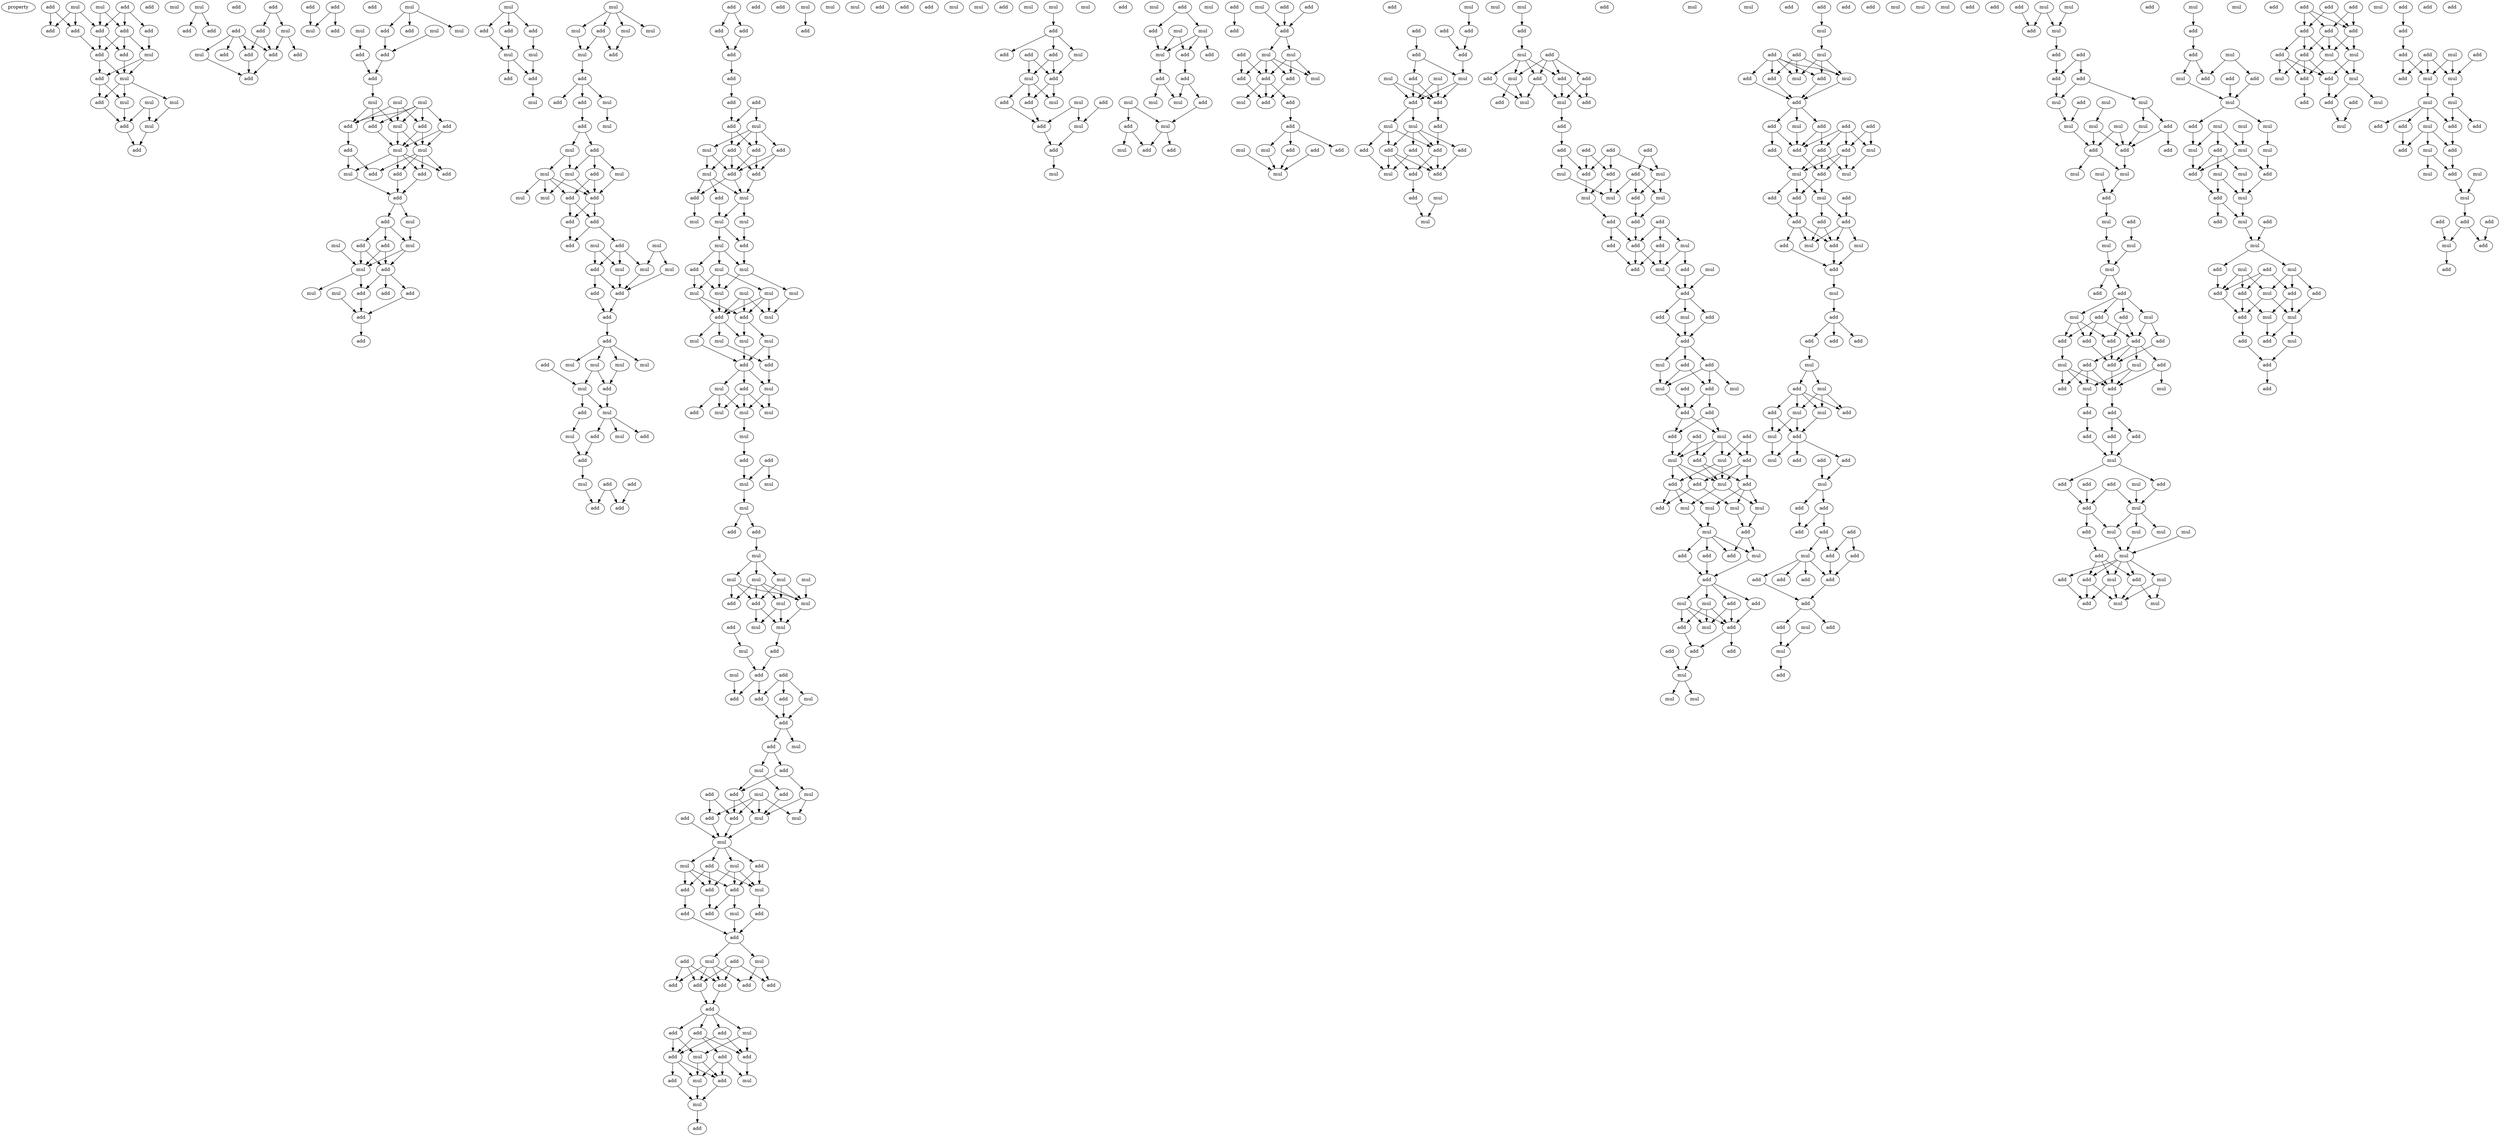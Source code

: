 digraph {
    node [fontcolor=black]
    property [mul=2,lf=1.5]
    0 [ label = add ];
    1 [ label = add ];
    2 [ label = mul ];
    3 [ label = add ];
    4 [ label = mul ];
    5 [ label = add ];
    6 [ label = add ];
    7 [ label = add ];
    8 [ label = add ];
    9 [ label = add ];
    10 [ label = add ];
    11 [ label = mul ];
    12 [ label = add ];
    13 [ label = mul ];
    14 [ label = add ];
    15 [ label = mul ];
    16 [ label = mul ];
    17 [ label = mul ];
    18 [ label = add ];
    19 [ label = mul ];
    20 [ label = add ];
    21 [ label = mul ];
    22 [ label = mul ];
    23 [ label = add ];
    24 [ label = add ];
    25 [ label = add ];
    26 [ label = add ];
    27 [ label = add ];
    28 [ label = add ];
    29 [ label = add ];
    30 [ label = mul ];
    31 [ label = add ];
    32 [ label = mul ];
    33 [ label = add ];
    34 [ label = add ];
    35 [ label = add ];
    36 [ label = add ];
    37 [ label = add ];
    38 [ label = add ];
    39 [ label = add ];
    40 [ label = add ];
    41 [ label = mul ];
    42 [ label = mul ];
    43 [ label = mul ];
    44 [ label = mul ];
    45 [ label = add ];
    46 [ label = add ];
    47 [ label = mul ];
    48 [ label = add ];
    49 [ label = add ];
    50 [ label = add ];
    51 [ label = mul ];
    52 [ label = mul ];
    53 [ label = mul ];
    54 [ label = add ];
    55 [ label = add ];
    56 [ label = mul ];
    57 [ label = add ];
    58 [ label = add ];
    59 [ label = mul ];
    60 [ label = mul ];
    61 [ label = add ];
    62 [ label = add ];
    63 [ label = add ];
    64 [ label = add ];
    65 [ label = add ];
    66 [ label = mul ];
    67 [ label = add ];
    68 [ label = add ];
    69 [ label = mul ];
    70 [ label = add ];
    71 [ label = mul ];
    72 [ label = mul ];
    73 [ label = add ];
    74 [ label = mul ];
    75 [ label = add ];
    76 [ label = add ];
    77 [ label = add ];
    78 [ label = mul ];
    79 [ label = mul ];
    80 [ label = add ];
    81 [ label = add ];
    82 [ label = mul ];
    83 [ label = add ];
    84 [ label = add ];
    85 [ label = add ];
    86 [ label = add ];
    87 [ label = mul ];
    88 [ label = mul ];
    89 [ label = mul ];
    90 [ label = add ];
    91 [ label = add ];
    92 [ label = add ];
    93 [ label = mul ];
    94 [ label = mul ];
    95 [ label = mul ];
    96 [ label = mul ];
    97 [ label = mul ];
    98 [ label = add ];
    99 [ label = add ];
    100 [ label = add ];
    101 [ label = add ];
    102 [ label = mul ];
    103 [ label = mul ];
    104 [ label = add ];
    105 [ label = add ];
    106 [ label = mul ];
    107 [ label = mul ];
    108 [ label = mul ];
    109 [ label = add ];
    110 [ label = mul ];
    111 [ label = mul ];
    112 [ label = mul ];
    113 [ label = add ];
    114 [ label = add ];
    115 [ label = add ];
    116 [ label = add ];
    117 [ label = add ];
    118 [ label = mul ];
    119 [ label = add ];
    120 [ label = mul ];
    121 [ label = add ];
    122 [ label = mul ];
    123 [ label = mul ];
    124 [ label = mul ];
    125 [ label = add ];
    126 [ label = add ];
    127 [ label = add ];
    128 [ label = add ];
    129 [ label = mul ];
    130 [ label = mul ];
    131 [ label = mul ];
    132 [ label = mul ];
    133 [ label = add ];
    134 [ label = mul ];
    135 [ label = add ];
    136 [ label = add ];
    137 [ label = mul ];
    138 [ label = mul ];
    139 [ label = mul ];
    140 [ label = add ];
    141 [ label = add ];
    142 [ label = add ];
    143 [ label = mul ];
    144 [ label = add ];
    145 [ label = add ];
    146 [ label = add ];
    147 [ label = add ];
    148 [ label = add ];
    149 [ label = add ];
    150 [ label = add ];
    151 [ label = add ];
    152 [ label = add ];
    153 [ label = add ];
    154 [ label = add ];
    155 [ label = mul ];
    156 [ label = add ];
    157 [ label = add ];
    158 [ label = add ];
    159 [ label = mul ];
    160 [ label = add ];
    161 [ label = mul ];
    162 [ label = add ];
    163 [ label = add ];
    164 [ label = mul ];
    165 [ label = add ];
    166 [ label = add ];
    167 [ label = add ];
    168 [ label = mul ];
    169 [ label = mul ];
    170 [ label = add ];
    171 [ label = add ];
    172 [ label = mul ];
    173 [ label = mul ];
    174 [ label = mul ];
    175 [ label = mul ];
    176 [ label = mul ];
    177 [ label = add ];
    178 [ label = add ];
    179 [ label = mul ];
    180 [ label = mul ];
    181 [ label = mul ];
    182 [ label = mul ];
    183 [ label = mul ];
    184 [ label = mul ];
    185 [ label = mul ];
    186 [ label = add ];
    187 [ label = add ];
    188 [ label = mul ];
    189 [ label = mul ];
    190 [ label = mul ];
    191 [ label = mul ];
    192 [ label = mul ];
    193 [ label = add ];
    194 [ label = add ];
    195 [ label = add ];
    196 [ label = mul ];
    197 [ label = mul ];
    198 [ label = mul ];
    199 [ label = add ];
    200 [ label = mul ];
    201 [ label = mul ];
    202 [ label = mul ];
    203 [ label = add ];
    204 [ label = add ];
    205 [ label = add ];
    206 [ label = add ];
    207 [ label = mul ];
    208 [ label = mul ];
    209 [ label = mul ];
    210 [ label = add ];
    211 [ label = add ];
    212 [ label = mul ];
    213 [ label = mul ];
    214 [ label = mul ];
    215 [ label = mul ];
    216 [ label = mul ];
    217 [ label = mul ];
    218 [ label = mul ];
    219 [ label = add ];
    220 [ label = add ];
    221 [ label = add ];
    222 [ label = mul ];
    223 [ label = mul ];
    224 [ label = mul ];
    225 [ label = add ];
    226 [ label = mul ];
    227 [ label = add ];
    228 [ label = add ];
    229 [ label = add ];
    230 [ label = add ];
    231 [ label = mul ];
    232 [ label = add ];
    233 [ label = add ];
    234 [ label = add ];
    235 [ label = add ];
    236 [ label = mul ];
    237 [ label = add ];
    238 [ label = mul ];
    239 [ label = add ];
    240 [ label = mul ];
    241 [ label = add ];
    242 [ label = mul ];
    243 [ label = add ];
    244 [ label = mul ];
    245 [ label = add ];
    246 [ label = add ];
    247 [ label = mul ];
    248 [ label = add ];
    249 [ label = mul ];
    250 [ label = add ];
    251 [ label = add ];
    252 [ label = mul ];
    253 [ label = mul ];
    254 [ label = add ];
    255 [ label = mul ];
    256 [ label = add ];
    257 [ label = add ];
    258 [ label = mul ];
    259 [ label = add ];
    260 [ label = add ];
    261 [ label = add ];
    262 [ label = add ];
    263 [ label = mul ];
    264 [ label = mul ];
    265 [ label = add ];
    266 [ label = add ];
    267 [ label = add ];
    268 [ label = add ];
    269 [ label = add ];
    270 [ label = add ];
    271 [ label = add ];
    272 [ label = add ];
    273 [ label = add ];
    274 [ label = add ];
    275 [ label = add ];
    276 [ label = mul ];
    277 [ label = mul ];
    278 [ label = add ];
    279 [ label = add ];
    280 [ label = add ];
    281 [ label = mul ];
    282 [ label = mul ];
    283 [ label = add ];
    284 [ label = mul ];
    285 [ label = mul ];
    286 [ label = add ];
    287 [ label = mul ];
    288 [ label = add ];
    289 [ label = add ];
    290 [ label = mul ];
    291 [ label = mul ];
    292 [ label = mul ];
    293 [ label = add ];
    294 [ label = add ];
    295 [ label = add ];
    296 [ label = add ];
    297 [ label = add ];
    298 [ label = mul ];
    299 [ label = mul ];
    300 [ label = add ];
    301 [ label = mul ];
    302 [ label = add ];
    303 [ label = mul ];
    304 [ label = mul ];
    305 [ label = add ];
    306 [ label = add ];
    307 [ label = add ];
    308 [ label = mul ];
    309 [ label = add ];
    310 [ label = add ];
    311 [ label = mul ];
    312 [ label = mul ];
    313 [ label = mul ];
    314 [ label = add ];
    315 [ label = add ];
    316 [ label = add ];
    317 [ label = mul ];
    318 [ label = add ];
    319 [ label = add ];
    320 [ label = mul ];
    321 [ label = add ];
    322 [ label = mul ];
    323 [ label = mul ];
    324 [ label = add ];
    325 [ label = mul ];
    326 [ label = add ];
    327 [ label = mul ];
    328 [ label = add ];
    329 [ label = mul ];
    330 [ label = add ];
    331 [ label = mul ];
    332 [ label = add ];
    333 [ label = add ];
    334 [ label = add ];
    335 [ label = add ];
    336 [ label = add ];
    337 [ label = mul ];
    338 [ label = add ];
    339 [ label = mul ];
    340 [ label = add ];
    341 [ label = add ];
    342 [ label = mul ];
    343 [ label = add ];
    344 [ label = add ];
    345 [ label = mul ];
    346 [ label = add ];
    347 [ label = add ];
    348 [ label = mul ];
    349 [ label = add ];
    350 [ label = add ];
    351 [ label = mul ];
    352 [ label = add ];
    353 [ label = mul ];
    354 [ label = mul ];
    355 [ label = add ];
    356 [ label = mul ];
    357 [ label = add ];
    358 [ label = add ];
    359 [ label = add ];
    360 [ label = add ];
    361 [ label = mul ];
    362 [ label = add ];
    363 [ label = mul ];
    364 [ label = mul ];
    365 [ label = add ];
    366 [ label = add ];
    367 [ label = mul ];
    368 [ label = add ];
    369 [ label = mul ];
    370 [ label = add ];
    371 [ label = add ];
    372 [ label = add ];
    373 [ label = add ];
    374 [ label = add ];
    375 [ label = mul ];
    376 [ label = add ];
    377 [ label = add ];
    378 [ label = add ];
    379 [ label = mul ];
    380 [ label = mul ];
    381 [ label = mul ];
    382 [ label = add ];
    383 [ label = add ];
    384 [ label = mul ];
    385 [ label = add ];
    386 [ label = add ];
    387 [ label = add ];
    388 [ label = add ];
    389 [ label = add ];
    390 [ label = mul ];
    391 [ label = add ];
    392 [ label = mul ];
    393 [ label = add ];
    394 [ label = mul ];
    395 [ label = mul ];
    396 [ label = add ];
    397 [ label = add ];
    398 [ label = add ];
    399 [ label = add ];
    400 [ label = add ];
    401 [ label = mul ];
    402 [ label = add ];
    403 [ label = add ];
    404 [ label = add ];
    405 [ label = mul ];
    406 [ label = mul ];
    407 [ label = mul ];
    408 [ label = add ];
    409 [ label = mul ];
    410 [ label = add ];
    411 [ label = add ];
    412 [ label = add ];
    413 [ label = mul ];
    414 [ label = add ];
    415 [ label = add ];
    416 [ label = add ];
    417 [ label = mul ];
    418 [ label = add ];
    419 [ label = add ];
    420 [ label = mul ];
    421 [ label = add ];
    422 [ label = add ];
    423 [ label = mul ];
    424 [ label = mul ];
    425 [ label = add ];
    426 [ label = add ];
    427 [ label = mul ];
    428 [ label = add ];
    429 [ label = add ];
    430 [ label = mul ];
    431 [ label = add ];
    432 [ label = add ];
    433 [ label = mul ];
    434 [ label = add ];
    435 [ label = add ];
    436 [ label = mul ];
    437 [ label = add ];
    438 [ label = add ];
    439 [ label = add ];
    440 [ label = add ];
    441 [ label = mul ];
    442 [ label = add ];
    443 [ label = mul ];
    444 [ label = add ];
    445 [ label = mul ];
    446 [ label = add ];
    447 [ label = add ];
    448 [ label = mul ];
    449 [ label = add ];
    450 [ label = mul ];
    451 [ label = mul ];
    452 [ label = mul ];
    453 [ label = add ];
    454 [ label = mul ];
    455 [ label = mul ];
    456 [ label = add ];
    457 [ label = add ];
    458 [ label = add ];
    459 [ label = add ];
    460 [ label = mul ];
    461 [ label = add ];
    462 [ label = add ];
    463 [ label = mul ];
    464 [ label = add ];
    465 [ label = add ];
    466 [ label = add ];
    467 [ label = mul ];
    468 [ label = add ];
    469 [ label = add ];
    470 [ label = add ];
    471 [ label = mul ];
    472 [ label = mul ];
    473 [ label = mul ];
    474 [ label = add ];
    475 [ label = mul ];
    476 [ label = mul ];
    477 [ label = add ];
    478 [ label = add ];
    479 [ label = add ];
    480 [ label = add ];
    481 [ label = add ];
    482 [ label = mul ];
    483 [ label = mul ];
    484 [ label = add ];
    485 [ label = add ];
    486 [ label = add ];
    487 [ label = add ];
    488 [ label = add ];
    489 [ label = mul ];
    490 [ label = mul ];
    491 [ label = add ];
    492 [ label = add ];
    493 [ label = add ];
    494 [ label = add ];
    495 [ label = add ];
    496 [ label = mul ];
    497 [ label = mul ];
    498 [ label = add ];
    499 [ label = mul ];
    500 [ label = add ];
    501 [ label = add ];
    502 [ label = add ];
    503 [ label = add ];
    504 [ label = add ];
    505 [ label = mul ];
    506 [ label = add ];
    507 [ label = add ];
    508 [ label = mul ];
    509 [ label = add ];
    510 [ label = add ];
    511 [ label = add ];
    512 [ label = mul ];
    513 [ label = mul ];
    514 [ label = mul ];
    515 [ label = add ];
    516 [ label = add ];
    517 [ label = add ];
    518 [ label = add ];
    519 [ label = mul ];
    520 [ label = mul ];
    521 [ label = add ];
    522 [ label = add ];
    523 [ label = add ];
    524 [ label = mul ];
    525 [ label = mul ];
    526 [ label = add ];
    527 [ label = mul ];
    528 [ label = add ];
    529 [ label = mul ];
    530 [ label = add ];
    531 [ label = add ];
    532 [ label = mul ];
    533 [ label = add ];
    534 [ label = add ];
    535 [ label = add ];
    536 [ label = add ];
    537 [ label = add ];
    538 [ label = mul ];
    539 [ label = add ];
    540 [ label = add ];
    541 [ label = add ];
    542 [ label = add ];
    543 [ label = add ];
    544 [ label = add ];
    545 [ label = add ];
    546 [ label = mul ];
    547 [ label = add ];
    548 [ label = mul ];
    549 [ label = add ];
    550 [ label = add ];
    551 [ label = mul ];
    552 [ label = add ];
    553 [ label = add ];
    554 [ label = mul ];
    555 [ label = mul ];
    556 [ label = add ];
    557 [ label = add ];
    558 [ label = mul ];
    559 [ label = add ];
    560 [ label = add ];
    561 [ label = add ];
    562 [ label = add ];
    563 [ label = mul ];
    564 [ label = add ];
    565 [ label = mul ];
    566 [ label = mul ];
    567 [ label = mul ];
    568 [ label = add ];
    569 [ label = mul ];
    570 [ label = mul ];
    571 [ label = mul ];
    572 [ label = add ];
    573 [ label = add ];
    574 [ label = add ];
    575 [ label = mul ];
    576 [ label = mul ];
    577 [ label = mul ];
    578 [ label = add ];
    579 [ label = mul ];
    580 [ label = add ];
    581 [ label = mul ];
    582 [ label = mul ];
    583 [ label = mul ];
    584 [ label = add ];
    585 [ label = add ];
    586 [ label = add ];
    587 [ label = add ];
    588 [ label = mul ];
    589 [ label = add ];
    590 [ label = mul ];
    591 [ label = add ];
    592 [ label = add ];
    593 [ label = add ];
    594 [ label = add ];
    595 [ label = add ];
    596 [ label = add ];
    597 [ label = mul ];
    598 [ label = add ];
    599 [ label = mul ];
    600 [ label = add ];
    601 [ label = mul ];
    602 [ label = add ];
    603 [ label = mul ];
    604 [ label = add ];
    605 [ label = add ];
    606 [ label = add ];
    607 [ label = add ];
    608 [ label = add ];
    609 [ label = add ];
    610 [ label = mul ];
    611 [ label = add ];
    612 [ label = add ];
    613 [ label = add ];
    614 [ label = mul ];
    615 [ label = add ];
    616 [ label = mul ];
    617 [ label = add ];
    618 [ label = mul ];
    619 [ label = mul ];
    620 [ label = add ];
    621 [ label = mul ];
    622 [ label = mul ];
    623 [ label = mul ];
    624 [ label = add ];
    625 [ label = add ];
    626 [ label = mul ];
    627 [ label = add ];
    628 [ label = mul ];
    629 [ label = add ];
    630 [ label = add ];
    631 [ label = mul ];
    632 [ label = mul ];
    633 [ label = mul ];
    634 [ label = mul ];
    635 [ label = add ];
    636 [ label = add ];
    637 [ label = mul ];
    638 [ label = add ];
    639 [ label = mul ];
    640 [ label = add ];
    641 [ label = add ];
    642 [ label = mul ];
    643 [ label = mul ];
    644 [ label = mul ];
    645 [ label = add ];
    646 [ label = mul ];
    647 [ label = mul ];
    648 [ label = add ];
    649 [ label = mul ];
    650 [ label = mul ];
    651 [ label = add ];
    652 [ label = mul ];
    653 [ label = add ];
    654 [ label = mul ];
    655 [ label = mul ];
    656 [ label = add ];
    657 [ label = add ];
    658 [ label = add ];
    659 [ label = mul ];
    660 [ label = mul ];
    661 [ label = mul ];
    662 [ label = add ];
    663 [ label = mul ];
    664 [ label = add ];
    665 [ label = mul ];
    666 [ label = add ];
    667 [ label = add ];
    668 [ label = add ];
    669 [ label = add ];
    670 [ label = mul ];
    671 [ label = add ];
    672 [ label = mul ];
    673 [ label = add ];
    674 [ label = add ];
    675 [ label = mul ];
    676 [ label = add ];
    677 [ label = add ];
    678 [ label = add ];
    679 [ label = add ];
    680 [ label = add ];
    681 [ label = add ];
    682 [ label = add ];
    683 [ label = add ];
    684 [ label = add ];
    685 [ label = mul ];
    686 [ label = mul ];
    687 [ label = add ];
    688 [ label = add ];
    689 [ label = mul ];
    690 [ label = add ];
    691 [ label = mul ];
    692 [ label = add ];
    693 [ label = mul ];
    694 [ label = add ];
    695 [ label = add ];
    696 [ label = add ];
    697 [ label = mul ];
    698 [ label = mul ];
    699 [ label = add ];
    700 [ label = add ];
    701 [ label = add ];
    702 [ label = add ];
    703 [ label = add ];
    704 [ label = mul ];
    705 [ label = add ];
    706 [ label = mul ];
    707 [ label = add ];
    708 [ label = mul ];
    709 [ label = mul ];
    710 [ label = mul ];
    711 [ label = mul ];
    712 [ label = add ];
    713 [ label = add ];
    714 [ label = add ];
    715 [ label = add ];
    716 [ label = add ];
    717 [ label = add ];
    718 [ label = mul ];
    719 [ label = mul ];
    720 [ label = mul ];
    721 [ label = add ];
    722 [ label = mul ];
    723 [ label = add ];
    724 [ label = add ];
    725 [ label = add ];
    726 [ label = add ];
    727 [ label = mul ];
    728 [ label = add ];
    729 [ label = add ];
    0 -> 5 [ name = 0 ];
    0 -> 9 [ name = 1 ];
    2 -> 5 [ name = 2 ];
    2 -> 6 [ name = 3 ];
    2 -> 9 [ name = 4 ];
    3 -> 6 [ name = 5 ];
    3 -> 7 [ name = 6 ];
    3 -> 8 [ name = 7 ];
    4 -> 6 [ name = 8 ];
    4 -> 7 [ name = 9 ];
    6 -> 10 [ name = 10 ];
    6 -> 12 [ name = 11 ];
    7 -> 10 [ name = 12 ];
    7 -> 11 [ name = 13 ];
    7 -> 12 [ name = 14 ];
    8 -> 11 [ name = 15 ];
    9 -> 12 [ name = 16 ];
    10 -> 13 [ name = 17 ];
    11 -> 13 [ name = 18 ];
    11 -> 14 [ name = 19 ];
    12 -> 13 [ name = 20 ];
    12 -> 14 [ name = 21 ];
    13 -> 15 [ name = 22 ];
    13 -> 18 [ name = 23 ];
    13 -> 19 [ name = 24 ];
    14 -> 15 [ name = 25 ];
    14 -> 18 [ name = 26 ];
    15 -> 20 [ name = 27 ];
    16 -> 20 [ name = 28 ];
    16 -> 21 [ name = 29 ];
    18 -> 20 [ name = 30 ];
    19 -> 21 [ name = 31 ];
    20 -> 23 [ name = 32 ];
    21 -> 23 [ name = 33 ];
    22 -> 25 [ name = 34 ];
    22 -> 26 [ name = 35 ];
    27 -> 28 [ name = 36 ];
    27 -> 30 [ name = 37 ];
    28 -> 31 [ name = 38 ];
    28 -> 33 [ name = 39 ];
    29 -> 31 [ name = 40 ];
    29 -> 32 [ name = 41 ];
    29 -> 33 [ name = 42 ];
    29 -> 35 [ name = 43 ];
    30 -> 31 [ name = 44 ];
    30 -> 34 [ name = 45 ];
    31 -> 36 [ name = 46 ];
    32 -> 36 [ name = 47 ];
    33 -> 36 [ name = 48 ];
    37 -> 41 [ name = 49 ];
    38 -> 40 [ name = 50 ];
    38 -> 41 [ name = 51 ];
    42 -> 43 [ name = 52 ];
    42 -> 45 [ name = 53 ];
    42 -> 46 [ name = 54 ];
    44 -> 48 [ name = 55 ];
    46 -> 49 [ name = 56 ];
    47 -> 49 [ name = 57 ];
    48 -> 50 [ name = 58 ];
    49 -> 50 [ name = 59 ];
    50 -> 52 [ name = 60 ];
    51 -> 54 [ name = 61 ];
    51 -> 55 [ name = 62 ];
    51 -> 56 [ name = 63 ];
    51 -> 57 [ name = 64 ];
    51 -> 58 [ name = 65 ];
    52 -> 56 [ name = 66 ];
    52 -> 57 [ name = 67 ];
    52 -> 58 [ name = 68 ];
    53 -> 54 [ name = 69 ];
    53 -> 56 [ name = 70 ];
    53 -> 57 [ name = 71 ];
    54 -> 59 [ name = 72 ];
    54 -> 60 [ name = 73 ];
    55 -> 59 [ name = 74 ];
    55 -> 60 [ name = 75 ];
    56 -> 59 [ name = 76 ];
    56 -> 60 [ name = 77 ];
    57 -> 61 [ name = 78 ];
    58 -> 59 [ name = 79 ];
    59 -> 62 [ name = 80 ];
    59 -> 64 [ name = 81 ];
    59 -> 65 [ name = 82 ];
    59 -> 66 [ name = 83 ];
    60 -> 62 [ name = 84 ];
    60 -> 63 [ name = 85 ];
    60 -> 64 [ name = 86 ];
    60 -> 65 [ name = 87 ];
    61 -> 63 [ name = 88 ];
    61 -> 66 [ name = 89 ];
    62 -> 67 [ name = 90 ];
    64 -> 67 [ name = 91 ];
    66 -> 67 [ name = 92 ];
    67 -> 68 [ name = 93 ];
    67 -> 69 [ name = 94 ];
    68 -> 70 [ name = 95 ];
    68 -> 72 [ name = 96 ];
    68 -> 73 [ name = 97 ];
    69 -> 72 [ name = 98 ];
    70 -> 74 [ name = 99 ];
    70 -> 75 [ name = 100 ];
    71 -> 74 [ name = 101 ];
    72 -> 74 [ name = 102 ];
    72 -> 75 [ name = 103 ];
    73 -> 74 [ name = 104 ];
    73 -> 75 [ name = 105 ];
    74 -> 76 [ name = 106 ];
    74 -> 78 [ name = 107 ];
    75 -> 76 [ name = 108 ];
    75 -> 77 [ name = 109 ];
    75 -> 80 [ name = 110 ];
    76 -> 81 [ name = 111 ];
    79 -> 81 [ name = 112 ];
    80 -> 81 [ name = 113 ];
    81 -> 83 [ name = 114 ];
    82 -> 84 [ name = 115 ];
    82 -> 85 [ name = 116 ];
    82 -> 86 [ name = 117 ];
    84 -> 87 [ name = 118 ];
    85 -> 87 [ name = 119 ];
    86 -> 88 [ name = 120 ];
    87 -> 90 [ name = 121 ];
    87 -> 91 [ name = 122 ];
    88 -> 90 [ name = 123 ];
    89 -> 92 [ name = 124 ];
    89 -> 93 [ name = 125 ];
    89 -> 95 [ name = 126 ];
    89 -> 96 [ name = 127 ];
    90 -> 94 [ name = 128 ];
    92 -> 97 [ name = 129 ];
    92 -> 98 [ name = 130 ];
    95 -> 97 [ name = 131 ];
    96 -> 98 [ name = 132 ];
    97 -> 99 [ name = 133 ];
    99 -> 100 [ name = 134 ];
    99 -> 101 [ name = 135 ];
    99 -> 102 [ name = 136 ];
    101 -> 104 [ name = 137 ];
    102 -> 103 [ name = 138 ];
    104 -> 105 [ name = 139 ];
    104 -> 106 [ name = 140 ];
    105 -> 108 [ name = 141 ];
    105 -> 109 [ name = 142 ];
    105 -> 110 [ name = 143 ];
    106 -> 107 [ name = 144 ];
    106 -> 108 [ name = 145 ];
    107 -> 111 [ name = 146 ];
    107 -> 112 [ name = 147 ];
    107 -> 113 [ name = 148 ];
    107 -> 114 [ name = 149 ];
    108 -> 111 [ name = 150 ];
    108 -> 113 [ name = 151 ];
    109 -> 113 [ name = 152 ];
    109 -> 114 [ name = 153 ];
    110 -> 113 [ name = 154 ];
    113 -> 115 [ name = 155 ];
    113 -> 116 [ name = 156 ];
    114 -> 115 [ name = 157 ];
    114 -> 116 [ name = 158 ];
    115 -> 117 [ name = 159 ];
    116 -> 117 [ name = 160 ];
    116 -> 119 [ name = 161 ];
    118 -> 123 [ name = 162 ];
    118 -> 124 [ name = 163 ];
    119 -> 121 [ name = 164 ];
    119 -> 122 [ name = 165 ];
    119 -> 124 [ name = 166 ];
    120 -> 121 [ name = 167 ];
    120 -> 122 [ name = 168 ];
    121 -> 125 [ name = 169 ];
    121 -> 126 [ name = 170 ];
    122 -> 125 [ name = 171 ];
    123 -> 125 [ name = 172 ];
    124 -> 125 [ name = 173 ];
    125 -> 127 [ name = 174 ];
    126 -> 127 [ name = 175 ];
    127 -> 128 [ name = 176 ];
    128 -> 129 [ name = 177 ];
    128 -> 130 [ name = 178 ];
    128 -> 131 [ name = 179 ];
    128 -> 132 [ name = 180 ];
    129 -> 134 [ name = 181 ];
    129 -> 135 [ name = 182 ];
    131 -> 135 [ name = 183 ];
    133 -> 134 [ name = 184 ];
    134 -> 136 [ name = 185 ];
    134 -> 137 [ name = 186 ];
    135 -> 137 [ name = 187 ];
    136 -> 138 [ name = 188 ];
    137 -> 139 [ name = 189 ];
    137 -> 140 [ name = 190 ];
    137 -> 141 [ name = 191 ];
    138 -> 142 [ name = 192 ];
    141 -> 142 [ name = 193 ];
    142 -> 143 [ name = 194 ];
    143 -> 146 [ name = 195 ];
    144 -> 147 [ name = 196 ];
    145 -> 146 [ name = 197 ];
    145 -> 147 [ name = 198 ];
    148 -> 149 [ name = 199 ];
    148 -> 150 [ name = 200 ];
    149 -> 152 [ name = 201 ];
    150 -> 152 [ name = 202 ];
    152 -> 154 [ name = 203 ];
    154 -> 156 [ name = 204 ];
    155 -> 158 [ name = 205 ];
    156 -> 160 [ name = 206 ];
    157 -> 159 [ name = 207 ];
    157 -> 160 [ name = 208 ];
    159 -> 162 [ name = 209 ];
    159 -> 163 [ name = 210 ];
    159 -> 164 [ name = 211 ];
    159 -> 165 [ name = 212 ];
    160 -> 162 [ name = 213 ];
    160 -> 165 [ name = 214 ];
    162 -> 166 [ name = 215 ];
    162 -> 167 [ name = 216 ];
    162 -> 168 [ name = 217 ];
    163 -> 166 [ name = 218 ];
    163 -> 167 [ name = 219 ];
    164 -> 167 [ name = 220 ];
    164 -> 168 [ name = 221 ];
    165 -> 166 [ name = 222 ];
    165 -> 167 [ name = 223 ];
    166 -> 169 [ name = 224 ];
    167 -> 169 [ name = 225 ];
    167 -> 171 [ name = 226 ];
    168 -> 169 [ name = 227 ];
    168 -> 170 [ name = 228 ];
    168 -> 171 [ name = 229 ];
    169 -> 174 [ name = 230 ];
    169 -> 175 [ name = 231 ];
    170 -> 175 [ name = 232 ];
    171 -> 172 [ name = 233 ];
    174 -> 177 [ name = 234 ];
    175 -> 176 [ name = 235 ];
    175 -> 177 [ name = 236 ];
    176 -> 178 [ name = 237 ];
    176 -> 179 [ name = 238 ];
    176 -> 180 [ name = 239 ];
    177 -> 180 [ name = 240 ];
    178 -> 183 [ name = 241 ];
    178 -> 185 [ name = 242 ];
    179 -> 181 [ name = 243 ];
    179 -> 183 [ name = 244 ];
    179 -> 185 [ name = 245 ];
    180 -> 182 [ name = 246 ];
    180 -> 183 [ name = 247 ];
    181 -> 186 [ name = 248 ];
    181 -> 187 [ name = 249 ];
    181 -> 188 [ name = 250 ];
    182 -> 188 [ name = 251 ];
    183 -> 186 [ name = 252 ];
    184 -> 186 [ name = 253 ];
    184 -> 187 [ name = 254 ];
    184 -> 188 [ name = 255 ];
    185 -> 186 [ name = 256 ];
    185 -> 187 [ name = 257 ];
    186 -> 189 [ name = 258 ];
    186 -> 190 [ name = 259 ];
    186 -> 192 [ name = 260 ];
    187 -> 189 [ name = 261 ];
    187 -> 191 [ name = 262 ];
    189 -> 194 [ name = 263 ];
    190 -> 194 [ name = 264 ];
    191 -> 193 [ name = 265 ];
    191 -> 194 [ name = 266 ];
    192 -> 193 [ name = 267 ];
    193 -> 196 [ name = 268 ];
    194 -> 195 [ name = 269 ];
    194 -> 196 [ name = 270 ];
    194 -> 197 [ name = 271 ];
    195 -> 198 [ name = 272 ];
    195 -> 200 [ name = 273 ];
    195 -> 201 [ name = 274 ];
    196 -> 198 [ name = 275 ];
    196 -> 201 [ name = 276 ];
    197 -> 198 [ name = 277 ];
    197 -> 199 [ name = 278 ];
    197 -> 200 [ name = 279 ];
    198 -> 202 [ name = 280 ];
    202 -> 205 [ name = 281 ];
    204 -> 207 [ name = 282 ];
    204 -> 208 [ name = 283 ];
    205 -> 208 [ name = 284 ];
    208 -> 209 [ name = 285 ];
    209 -> 210 [ name = 286 ];
    209 -> 211 [ name = 287 ];
    211 -> 212 [ name = 288 ];
    212 -> 213 [ name = 289 ];
    212 -> 214 [ name = 290 ];
    212 -> 215 [ name = 291 ];
    213 -> 218 [ name = 292 ];
    213 -> 219 [ name = 293 ];
    213 -> 220 [ name = 294 ];
    214 -> 217 [ name = 295 ];
    214 -> 218 [ name = 296 ];
    214 -> 220 [ name = 297 ];
    215 -> 217 [ name = 298 ];
    215 -> 218 [ name = 299 ];
    215 -> 219 [ name = 300 ];
    215 -> 220 [ name = 301 ];
    216 -> 218 [ name = 302 ];
    217 -> 222 [ name = 303 ];
    217 -> 223 [ name = 304 ];
    218 -> 223 [ name = 305 ];
    220 -> 222 [ name = 306 ];
    220 -> 223 [ name = 307 ];
    221 -> 224 [ name = 308 ];
    223 -> 225 [ name = 309 ];
    224 -> 228 [ name = 310 ];
    225 -> 228 [ name = 311 ];
    226 -> 229 [ name = 312 ];
    227 -> 230 [ name = 313 ];
    227 -> 231 [ name = 314 ];
    227 -> 232 [ name = 315 ];
    228 -> 229 [ name = 316 ];
    228 -> 232 [ name = 317 ];
    230 -> 233 [ name = 318 ];
    231 -> 233 [ name = 319 ];
    232 -> 233 [ name = 320 ];
    233 -> 235 [ name = 321 ];
    233 -> 236 [ name = 322 ];
    235 -> 237 [ name = 323 ];
    235 -> 238 [ name = 324 ];
    237 -> 240 [ name = 325 ];
    237 -> 243 [ name = 326 ];
    238 -> 239 [ name = 327 ];
    238 -> 243 [ name = 328 ];
    239 -> 244 [ name = 329 ];
    240 -> 244 [ name = 330 ];
    240 -> 247 [ name = 331 ];
    241 -> 245 [ name = 332 ];
    241 -> 246 [ name = 333 ];
    242 -> 244 [ name = 334 ];
    242 -> 245 [ name = 335 ];
    242 -> 246 [ name = 336 ];
    242 -> 247 [ name = 337 ];
    243 -> 244 [ name = 338 ];
    243 -> 246 [ name = 339 ];
    244 -> 249 [ name = 340 ];
    245 -> 249 [ name = 341 ];
    246 -> 249 [ name = 342 ];
    248 -> 249 [ name = 343 ];
    249 -> 250 [ name = 344 ];
    249 -> 251 [ name = 345 ];
    249 -> 252 [ name = 346 ];
    249 -> 253 [ name = 347 ];
    250 -> 255 [ name = 348 ];
    250 -> 256 [ name = 349 ];
    251 -> 254 [ name = 350 ];
    251 -> 255 [ name = 351 ];
    251 -> 257 [ name = 352 ];
    252 -> 255 [ name = 353 ];
    252 -> 256 [ name = 354 ];
    252 -> 257 [ name = 355 ];
    253 -> 254 [ name = 356 ];
    253 -> 256 [ name = 357 ];
    253 -> 257 [ name = 358 ];
    254 -> 259 [ name = 359 ];
    255 -> 260 [ name = 360 ];
    256 -> 258 [ name = 361 ];
    256 -> 261 [ name = 362 ];
    257 -> 261 [ name = 363 ];
    258 -> 262 [ name = 364 ];
    259 -> 262 [ name = 365 ];
    260 -> 262 [ name = 366 ];
    262 -> 263 [ name = 367 ];
    262 -> 264 [ name = 368 ];
    263 -> 267 [ name = 369 ];
    263 -> 268 [ name = 370 ];
    263 -> 269 [ name = 371 ];
    263 -> 271 [ name = 372 ];
    264 -> 268 [ name = 373 ];
    264 -> 270 [ name = 374 ];
    265 -> 267 [ name = 375 ];
    265 -> 269 [ name = 376 ];
    265 -> 271 [ name = 377 ];
    266 -> 269 [ name = 378 ];
    266 -> 270 [ name = 379 ];
    266 -> 271 [ name = 380 ];
    269 -> 272 [ name = 381 ];
    271 -> 272 [ name = 382 ];
    272 -> 273 [ name = 383 ];
    272 -> 274 [ name = 384 ];
    272 -> 275 [ name = 385 ];
    272 -> 276 [ name = 386 ];
    273 -> 280 [ name = 387 ];
    273 -> 281 [ name = 388 ];
    274 -> 278 [ name = 389 ];
    274 -> 279 [ name = 390 ];
    274 -> 280 [ name = 391 ];
    275 -> 278 [ name = 392 ];
    275 -> 280 [ name = 393 ];
    276 -> 278 [ name = 394 ];
    276 -> 281 [ name = 395 ];
    278 -> 285 [ name = 396 ];
    279 -> 284 [ name = 397 ];
    279 -> 285 [ name = 398 ];
    279 -> 286 [ name = 399 ];
    280 -> 283 [ name = 400 ];
    280 -> 284 [ name = 401 ];
    280 -> 286 [ name = 402 ];
    281 -> 284 [ name = 403 ];
    281 -> 286 [ name = 404 ];
    283 -> 287 [ name = 405 ];
    284 -> 287 [ name = 406 ];
    286 -> 287 [ name = 407 ];
    287 -> 288 [ name = 408 ];
    291 -> 294 [ name = 409 ];
    294 -> 295 [ name = 410 ];
    294 -> 297 [ name = 411 ];
    294 -> 298 [ name = 412 ];
    296 -> 300 [ name = 413 ];
    296 -> 301 [ name = 414 ];
    297 -> 300 [ name = 415 ];
    297 -> 301 [ name = 416 ];
    298 -> 300 [ name = 417 ];
    300 -> 302 [ name = 418 ];
    300 -> 304 [ name = 419 ];
    301 -> 302 [ name = 420 ];
    301 -> 304 [ name = 421 ];
    301 -> 305 [ name = 422 ];
    302 -> 307 [ name = 423 ];
    303 -> 307 [ name = 424 ];
    303 -> 308 [ name = 425 ];
    305 -> 307 [ name = 426 ];
    306 -> 308 [ name = 427 ];
    307 -> 309 [ name = 428 ];
    308 -> 309 [ name = 429 ];
    309 -> 311 [ name = 430 ];
    310 -> 312 [ name = 431 ];
    310 -> 314 [ name = 432 ];
    312 -> 315 [ name = 433 ];
    312 -> 316 [ name = 434 ];
    312 -> 317 [ name = 435 ];
    313 -> 315 [ name = 436 ];
    313 -> 317 [ name = 437 ];
    314 -> 317 [ name = 438 ];
    315 -> 318 [ name = 439 ];
    317 -> 319 [ name = 440 ];
    318 -> 321 [ name = 441 ];
    318 -> 322 [ name = 442 ];
    319 -> 322 [ name = 443 ];
    319 -> 323 [ name = 444 ];
    320 -> 324 [ name = 445 ];
    320 -> 325 [ name = 446 ];
    321 -> 325 [ name = 447 ];
    324 -> 326 [ name = 448 ];
    324 -> 327 [ name = 449 ];
    325 -> 326 [ name = 450 ];
    325 -> 328 [ name = 451 ];
    330 -> 332 [ name = 452 ];
    331 -> 336 [ name = 453 ];
    333 -> 336 [ name = 454 ];
    335 -> 336 [ name = 455 ];
    336 -> 337 [ name = 456 ];
    336 -> 339 [ name = 457 ];
    337 -> 340 [ name = 458 ];
    337 -> 341 [ name = 459 ];
    337 -> 342 [ name = 460 ];
    337 -> 343 [ name = 461 ];
    338 -> 340 [ name = 462 ];
    338 -> 343 [ name = 463 ];
    339 -> 340 [ name = 464 ];
    339 -> 341 [ name = 465 ];
    339 -> 342 [ name = 466 ];
    340 -> 344 [ name = 467 ];
    340 -> 345 [ name = 468 ];
    340 -> 346 [ name = 469 ];
    341 -> 346 [ name = 470 ];
    343 -> 346 [ name = 471 ];
    344 -> 347 [ name = 472 ];
    347 -> 348 [ name = 473 ];
    347 -> 349 [ name = 474 ];
    347 -> 352 [ name = 475 ];
    348 -> 353 [ name = 476 ];
    349 -> 353 [ name = 477 ];
    350 -> 353 [ name = 478 ];
    351 -> 353 [ name = 479 ];
    354 -> 357 [ name = 480 ];
    355 -> 359 [ name = 481 ];
    357 -> 360 [ name = 482 ];
    358 -> 360 [ name = 483 ];
    359 -> 362 [ name = 484 ];
    359 -> 364 [ name = 485 ];
    360 -> 364 [ name = 486 ];
    361 -> 365 [ name = 487 ];
    361 -> 366 [ name = 488 ];
    362 -> 365 [ name = 489 ];
    362 -> 366 [ name = 490 ];
    363 -> 365 [ name = 491 ];
    363 -> 366 [ name = 492 ];
    364 -> 365 [ name = 493 ];
    364 -> 366 [ name = 494 ];
    365 -> 367 [ name = 495 ];
    365 -> 369 [ name = 496 ];
    366 -> 368 [ name = 497 ];
    367 -> 372 [ name = 498 ];
    367 -> 373 [ name = 499 ];
    367 -> 374 [ name = 500 ];
    368 -> 373 [ name = 501 ];
    369 -> 370 [ name = 502 ];
    369 -> 371 [ name = 503 ];
    369 -> 373 [ name = 504 ];
    369 -> 374 [ name = 505 ];
    370 -> 375 [ name = 506 ];
    370 -> 377 [ name = 507 ];
    371 -> 377 [ name = 508 ];
    372 -> 375 [ name = 509 ];
    373 -> 376 [ name = 510 ];
    373 -> 377 [ name = 511 ];
    374 -> 375 [ name = 512 ];
    374 -> 376 [ name = 513 ];
    374 -> 377 [ name = 514 ];
    376 -> 378 [ name = 515 ];
    378 -> 380 [ name = 516 ];
    379 -> 380 [ name = 517 ];
    381 -> 383 [ name = 518 ];
    383 -> 384 [ name = 519 ];
    384 -> 387 [ name = 520 ];
    384 -> 388 [ name = 521 ];
    384 -> 389 [ name = 522 ];
    384 -> 390 [ name = 523 ];
    385 -> 386 [ name = 524 ];
    385 -> 388 [ name = 525 ];
    385 -> 389 [ name = 526 ];
    385 -> 390 [ name = 527 ];
    386 -> 391 [ name = 528 ];
    386 -> 394 [ name = 529 ];
    387 -> 392 [ name = 530 ];
    388 -> 392 [ name = 531 ];
    388 -> 394 [ name = 532 ];
    389 -> 391 [ name = 533 ];
    389 -> 394 [ name = 534 ];
    390 -> 392 [ name = 535 ];
    390 -> 393 [ name = 536 ];
    394 -> 396 [ name = 537 ];
    396 -> 398 [ name = 538 ];
    397 -> 403 [ name = 539 ];
    397 -> 404 [ name = 540 ];
    398 -> 403 [ name = 541 ];
    398 -> 405 [ name = 542 ];
    399 -> 401 [ name = 543 ];
    399 -> 402 [ name = 544 ];
    400 -> 401 [ name = 545 ];
    400 -> 403 [ name = 546 ];
    400 -> 404 [ name = 547 ];
    401 -> 406 [ name = 548 ];
    401 -> 408 [ name = 549 ];
    402 -> 406 [ name = 550 ];
    402 -> 408 [ name = 551 ];
    402 -> 409 [ name = 552 ];
    403 -> 407 [ name = 553 ];
    404 -> 407 [ name = 554 ];
    404 -> 409 [ name = 555 ];
    405 -> 409 [ name = 556 ];
    406 -> 410 [ name = 557 ];
    407 -> 411 [ name = 558 ];
    408 -> 410 [ name = 559 ];
    410 -> 416 [ name = 560 ];
    411 -> 415 [ name = 561 ];
    411 -> 416 [ name = 562 ];
    412 -> 413 [ name = 563 ];
    412 -> 414 [ name = 564 ];
    412 -> 416 [ name = 565 ];
    413 -> 419 [ name = 566 ];
    413 -> 420 [ name = 567 ];
    414 -> 418 [ name = 568 ];
    414 -> 420 [ name = 569 ];
    415 -> 418 [ name = 570 ];
    416 -> 418 [ name = 571 ];
    416 -> 420 [ name = 572 ];
    417 -> 421 [ name = 573 ];
    419 -> 421 [ name = 574 ];
    420 -> 421 [ name = 575 ];
    421 -> 422 [ name = 576 ];
    421 -> 423 [ name = 577 ];
    421 -> 425 [ name = 578 ];
    422 -> 426 [ name = 579 ];
    423 -> 426 [ name = 580 ];
    425 -> 426 [ name = 581 ];
    426 -> 427 [ name = 582 ];
    426 -> 428 [ name = 583 ];
    426 -> 429 [ name = 584 ];
    427 -> 430 [ name = 585 ];
    428 -> 430 [ name = 586 ];
    428 -> 431 [ name = 587 ];
    428 -> 433 [ name = 588 ];
    429 -> 430 [ name = 589 ];
    429 -> 431 [ name = 590 ];
    430 -> 434 [ name = 591 ];
    431 -> 434 [ name = 592 ];
    431 -> 435 [ name = 593 ];
    432 -> 434 [ name = 594 ];
    434 -> 436 [ name = 595 ];
    434 -> 439 [ name = 596 ];
    435 -> 436 [ name = 597 ];
    435 -> 439 [ name = 598 ];
    436 -> 440 [ name = 599 ];
    436 -> 441 [ name = 600 ];
    436 -> 442 [ name = 601 ];
    436 -> 443 [ name = 602 ];
    437 -> 442 [ name = 603 ];
    437 -> 443 [ name = 604 ];
    438 -> 440 [ name = 605 ];
    438 -> 441 [ name = 606 ];
    439 -> 443 [ name = 607 ];
    440 -> 444 [ name = 608 ];
    440 -> 445 [ name = 609 ];
    440 -> 447 [ name = 610 ];
    441 -> 445 [ name = 611 ];
    441 -> 446 [ name = 612 ];
    442 -> 445 [ name = 613 ];
    442 -> 447 [ name = 614 ];
    443 -> 444 [ name = 615 ];
    443 -> 445 [ name = 616 ];
    443 -> 446 [ name = 617 ];
    444 -> 449 [ name = 618 ];
    444 -> 452 [ name = 619 ];
    445 -> 448 [ name = 620 ];
    445 -> 450 [ name = 621 ];
    446 -> 449 [ name = 622 ];
    446 -> 450 [ name = 623 ];
    446 -> 451 [ name = 624 ];
    447 -> 448 [ name = 625 ];
    447 -> 451 [ name = 626 ];
    447 -> 452 [ name = 627 ];
    448 -> 453 [ name = 628 ];
    450 -> 454 [ name = 629 ];
    451 -> 454 [ name = 630 ];
    452 -> 453 [ name = 631 ];
    453 -> 455 [ name = 632 ];
    453 -> 457 [ name = 633 ];
    454 -> 455 [ name = 634 ];
    454 -> 456 [ name = 635 ];
    454 -> 457 [ name = 636 ];
    454 -> 458 [ name = 637 ];
    455 -> 459 [ name = 638 ];
    456 -> 459 [ name = 639 ];
    458 -> 459 [ name = 640 ];
    459 -> 460 [ name = 641 ];
    459 -> 461 [ name = 642 ];
    459 -> 462 [ name = 643 ];
    459 -> 463 [ name = 644 ];
    460 -> 465 [ name = 645 ];
    460 -> 466 [ name = 646 ];
    460 -> 467 [ name = 647 ];
    461 -> 466 [ name = 648 ];
    461 -> 467 [ name = 649 ];
    462 -> 466 [ name = 650 ];
    463 -> 465 [ name = 651 ];
    463 -> 466 [ name = 652 ];
    463 -> 467 [ name = 653 ];
    465 -> 469 [ name = 654 ];
    466 -> 468 [ name = 655 ];
    466 -> 469 [ name = 656 ];
    469 -> 471 [ name = 657 ];
    470 -> 471 [ name = 658 ];
    471 -> 472 [ name = 659 ];
    471 -> 473 [ name = 660 ];
    474 -> 475 [ name = 661 ];
    475 -> 476 [ name = 662 ];
    476 -> 480 [ name = 663 ];
    476 -> 482 [ name = 664 ];
    476 -> 483 [ name = 665 ];
    477 -> 479 [ name = 666 ];
    477 -> 482 [ name = 667 ];
    477 -> 483 [ name = 668 ];
    478 -> 479 [ name = 669 ];
    478 -> 480 [ name = 670 ];
    478 -> 481 [ name = 671 ];
    478 -> 482 [ name = 672 ];
    478 -> 483 [ name = 673 ];
    479 -> 484 [ name = 674 ];
    480 -> 484 [ name = 675 ];
    481 -> 484 [ name = 676 ];
    483 -> 484 [ name = 677 ];
    484 -> 486 [ name = 678 ];
    484 -> 487 [ name = 679 ];
    484 -> 489 [ name = 680 ];
    485 -> 490 [ name = 681 ];
    485 -> 492 [ name = 682 ];
    485 -> 493 [ name = 683 ];
    485 -> 494 [ name = 684 ];
    486 -> 491 [ name = 685 ];
    486 -> 493 [ name = 686 ];
    487 -> 492 [ name = 687 ];
    487 -> 493 [ name = 688 ];
    488 -> 490 [ name = 689 ];
    488 -> 494 [ name = 690 ];
    489 -> 493 [ name = 691 ];
    490 -> 496 [ name = 692 ];
    491 -> 497 [ name = 693 ];
    492 -> 495 [ name = 694 ];
    492 -> 496 [ name = 695 ];
    492 -> 497 [ name = 696 ];
    493 -> 495 [ name = 697 ];
    494 -> 495 [ name = 698 ];
    494 -> 496 [ name = 699 ];
    494 -> 497 [ name = 700 ];
    495 -> 499 [ name = 701 ];
    495 -> 500 [ name = 702 ];
    497 -> 498 [ name = 703 ];
    497 -> 499 [ name = 704 ];
    497 -> 500 [ name = 705 ];
    498 -> 503 [ name = 706 ];
    499 -> 502 [ name = 707 ];
    499 -> 504 [ name = 708 ];
    500 -> 503 [ name = 709 ];
    501 -> 504 [ name = 710 ];
    502 -> 505 [ name = 711 ];
    502 -> 509 [ name = 712 ];
    503 -> 505 [ name = 713 ];
    503 -> 507 [ name = 714 ];
    503 -> 509 [ name = 715 ];
    504 -> 505 [ name = 716 ];
    504 -> 508 [ name = 717 ];
    504 -> 509 [ name = 718 ];
    507 -> 510 [ name = 719 ];
    508 -> 510 [ name = 720 ];
    509 -> 510 [ name = 721 ];
    510 -> 514 [ name = 722 ];
    514 -> 515 [ name = 723 ];
    515 -> 516 [ name = 724 ];
    515 -> 517 [ name = 725 ];
    515 -> 518 [ name = 726 ];
    516 -> 519 [ name = 727 ];
    519 -> 520 [ name = 728 ];
    519 -> 521 [ name = 729 ];
    520 -> 522 [ name = 730 ];
    520 -> 524 [ name = 731 ];
    520 -> 525 [ name = 732 ];
    521 -> 522 [ name = 733 ];
    521 -> 523 [ name = 734 ];
    521 -> 524 [ name = 735 ];
    521 -> 525 [ name = 736 ];
    523 -> 526 [ name = 737 ];
    523 -> 527 [ name = 738 ];
    524 -> 526 [ name = 739 ];
    524 -> 527 [ name = 740 ];
    525 -> 526 [ name = 741 ];
    526 -> 529 [ name = 742 ];
    526 -> 530 [ name = 743 ];
    526 -> 531 [ name = 744 ];
    527 -> 529 [ name = 745 ];
    528 -> 532 [ name = 746 ];
    531 -> 532 [ name = 747 ];
    532 -> 533 [ name = 748 ];
    532 -> 534 [ name = 749 ];
    533 -> 537 [ name = 750 ];
    534 -> 535 [ name = 751 ];
    534 -> 537 [ name = 752 ];
    535 -> 538 [ name = 753 ];
    535 -> 539 [ name = 754 ];
    536 -> 539 [ name = 755 ];
    536 -> 540 [ name = 756 ];
    538 -> 541 [ name = 757 ];
    538 -> 542 [ name = 758 ];
    538 -> 543 [ name = 759 ];
    538 -> 544 [ name = 760 ];
    539 -> 544 [ name = 761 ];
    540 -> 544 [ name = 762 ];
    542 -> 545 [ name = 763 ];
    544 -> 545 [ name = 764 ];
    545 -> 547 [ name = 765 ];
    545 -> 549 [ name = 766 ];
    548 -> 551 [ name = 767 ];
    549 -> 551 [ name = 768 ];
    551 -> 556 [ name = 769 ];
    553 -> 557 [ name = 770 ];
    554 -> 558 [ name = 771 ];
    555 -> 557 [ name = 772 ];
    555 -> 558 [ name = 773 ];
    558 -> 559 [ name = 774 ];
    559 -> 562 [ name = 775 ];
    560 -> 561 [ name = 776 ];
    560 -> 562 [ name = 777 ];
    561 -> 563 [ name = 778 ];
    561 -> 565 [ name = 779 ];
    562 -> 565 [ name = 780 ];
    563 -> 568 [ name = 781 ];
    563 -> 569 [ name = 782 ];
    564 -> 570 [ name = 783 ];
    565 -> 570 [ name = 784 ];
    566 -> 567 [ name = 785 ];
    567 -> 572 [ name = 786 ];
    567 -> 573 [ name = 787 ];
    568 -> 572 [ name = 788 ];
    568 -> 574 [ name = 789 ];
    569 -> 572 [ name = 790 ];
    570 -> 573 [ name = 791 ];
    571 -> 572 [ name = 792 ];
    571 -> 573 [ name = 793 ];
    572 -> 575 [ name = 794 ];
    573 -> 575 [ name = 795 ];
    573 -> 576 [ name = 796 ];
    575 -> 578 [ name = 797 ];
    577 -> 578 [ name = 798 ];
    578 -> 579 [ name = 799 ];
    579 -> 581 [ name = 800 ];
    580 -> 582 [ name = 801 ];
    581 -> 583 [ name = 802 ];
    582 -> 583 [ name = 803 ];
    583 -> 585 [ name = 804 ];
    583 -> 586 [ name = 805 ];
    586 -> 587 [ name = 806 ];
    586 -> 588 [ name = 807 ];
    586 -> 589 [ name = 808 ];
    586 -> 590 [ name = 809 ];
    587 -> 591 [ name = 810 ];
    587 -> 594 [ name = 811 ];
    588 -> 591 [ name = 812 ];
    588 -> 592 [ name = 813 ];
    588 -> 593 [ name = 814 ];
    589 -> 592 [ name = 815 ];
    589 -> 593 [ name = 816 ];
    589 -> 594 [ name = 817 ];
    590 -> 594 [ name = 818 ];
    590 -> 595 [ name = 819 ];
    591 -> 596 [ name = 820 ];
    592 -> 599 [ name = 821 ];
    593 -> 596 [ name = 822 ];
    594 -> 596 [ name = 823 ];
    594 -> 597 [ name = 824 ];
    594 -> 598 [ name = 825 ];
    594 -> 600 [ name = 826 ];
    595 -> 596 [ name = 827 ];
    596 -> 602 [ name = 828 ];
    597 -> 602 [ name = 829 ];
    597 -> 603 [ name = 830 ];
    598 -> 601 [ name = 831 ];
    598 -> 602 [ name = 832 ];
    599 -> 602 [ name = 833 ];
    599 -> 603 [ name = 834 ];
    599 -> 604 [ name = 835 ];
    600 -> 602 [ name = 836 ];
    600 -> 603 [ name = 837 ];
    600 -> 604 [ name = 838 ];
    602 -> 605 [ name = 839 ];
    603 -> 606 [ name = 840 ];
    605 -> 607 [ name = 841 ];
    605 -> 609 [ name = 842 ];
    606 -> 608 [ name = 843 ];
    607 -> 610 [ name = 844 ];
    608 -> 610 [ name = 845 ];
    609 -> 610 [ name = 846 ];
    610 -> 613 [ name = 847 ];
    610 -> 615 [ name = 848 ];
    611 -> 616 [ name = 849 ];
    611 -> 617 [ name = 850 ];
    612 -> 617 [ name = 851 ];
    613 -> 617 [ name = 852 ];
    614 -> 616 [ name = 853 ];
    615 -> 616 [ name = 854 ];
    616 -> 618 [ name = 855 ];
    616 -> 621 [ name = 856 ];
    616 -> 622 [ name = 857 ];
    617 -> 618 [ name = 858 ];
    617 -> 620 [ name = 859 ];
    618 -> 623 [ name = 860 ];
    619 -> 623 [ name = 861 ];
    620 -> 624 [ name = 862 ];
    622 -> 623 [ name = 863 ];
    623 -> 625 [ name = 864 ];
    623 -> 626 [ name = 865 ];
    623 -> 627 [ name = 866 ];
    623 -> 628 [ name = 867 ];
    623 -> 629 [ name = 868 ];
    624 -> 625 [ name = 869 ];
    624 -> 628 [ name = 870 ];
    624 -> 629 [ name = 871 ];
    625 -> 631 [ name = 872 ];
    625 -> 632 [ name = 873 ];
    626 -> 631 [ name = 874 ];
    626 -> 632 [ name = 875 ];
    627 -> 630 [ name = 876 ];
    628 -> 630 [ name = 877 ];
    628 -> 632 [ name = 878 ];
    629 -> 630 [ name = 879 ];
    629 -> 632 [ name = 880 ];
    633 -> 635 [ name = 881 ];
    635 -> 636 [ name = 882 ];
    636 -> 638 [ name = 883 ];
    636 -> 639 [ name = 884 ];
    637 -> 638 [ name = 885 ];
    637 -> 641 [ name = 886 ];
    639 -> 642 [ name = 887 ];
    640 -> 642 [ name = 888 ];
    641 -> 642 [ name = 889 ];
    642 -> 645 [ name = 890 ];
    642 -> 646 [ name = 891 ];
    643 -> 650 [ name = 892 ];
    644 -> 647 [ name = 893 ];
    644 -> 648 [ name = 894 ];
    644 -> 650 [ name = 895 ];
    645 -> 647 [ name = 896 ];
    646 -> 649 [ name = 897 ];
    647 -> 651 [ name = 898 ];
    648 -> 651 [ name = 899 ];
    648 -> 652 [ name = 900 ];
    648 -> 654 [ name = 901 ];
    649 -> 653 [ name = 902 ];
    650 -> 651 [ name = 903 ];
    650 -> 653 [ name = 904 ];
    651 -> 656 [ name = 905 ];
    652 -> 655 [ name = 906 ];
    652 -> 656 [ name = 907 ];
    653 -> 655 [ name = 908 ];
    654 -> 655 [ name = 909 ];
    655 -> 659 [ name = 910 ];
    656 -> 657 [ name = 911 ];
    656 -> 659 [ name = 912 ];
    658 -> 660 [ name = 913 ];
    659 -> 660 [ name = 914 ];
    660 -> 661 [ name = 915 ];
    660 -> 662 [ name = 916 ];
    661 -> 665 [ name = 917 ];
    661 -> 666 [ name = 918 ];
    661 -> 669 [ name = 919 ];
    662 -> 668 [ name = 920 ];
    663 -> 665 [ name = 921 ];
    663 -> 667 [ name = 922 ];
    663 -> 668 [ name = 923 ];
    664 -> 666 [ name = 924 ];
    664 -> 667 [ name = 925 ];
    664 -> 668 [ name = 926 ];
    665 -> 670 [ name = 927 ];
    665 -> 671 [ name = 928 ];
    666 -> 670 [ name = 929 ];
    666 -> 672 [ name = 930 ];
    667 -> 671 [ name = 931 ];
    667 -> 672 [ name = 932 ];
    668 -> 671 [ name = 933 ];
    669 -> 670 [ name = 934 ];
    670 -> 673 [ name = 935 ];
    670 -> 675 [ name = 936 ];
    671 -> 674 [ name = 937 ];
    672 -> 673 [ name = 938 ];
    674 -> 676 [ name = 939 ];
    675 -> 676 [ name = 940 ];
    676 -> 677 [ name = 941 ];
    679 -> 682 [ name = 942 ];
    679 -> 684 [ name = 943 ];
    680 -> 682 [ name = 944 ];
    680 -> 683 [ name = 945 ];
    680 -> 684 [ name = 946 ];
    681 -> 683 [ name = 947 ];
    681 -> 684 [ name = 948 ];
    682 -> 686 [ name = 949 ];
    682 -> 687 [ name = 950 ];
    682 -> 688 [ name = 951 ];
    683 -> 685 [ name = 952 ];
    683 -> 686 [ name = 953 ];
    683 -> 687 [ name = 954 ];
    684 -> 685 [ name = 955 ];
    684 -> 686 [ name = 956 ];
    685 -> 691 [ name = 957 ];
    685 -> 692 [ name = 958 ];
    686 -> 690 [ name = 959 ];
    686 -> 691 [ name = 960 ];
    687 -> 689 [ name = 961 ];
    687 -> 690 [ name = 962 ];
    687 -> 692 [ name = 963 ];
    688 -> 689 [ name = 964 ];
    688 -> 690 [ name = 965 ];
    688 -> 692 [ name = 966 ];
    690 -> 696 [ name = 967 ];
    691 -> 693 [ name = 968 ];
    691 -> 694 [ name = 969 ];
    692 -> 694 [ name = 970 ];
    694 -> 697 [ name = 971 ];
    695 -> 697 [ name = 972 ];
    699 -> 700 [ name = 973 ];
    700 -> 701 [ name = 974 ];
    701 -> 706 [ name = 975 ];
    701 -> 707 [ name = 976 ];
    702 -> 708 [ name = 977 ];
    704 -> 706 [ name = 978 ];
    704 -> 708 [ name = 979 ];
    705 -> 706 [ name = 980 ];
    705 -> 707 [ name = 981 ];
    705 -> 708 [ name = 982 ];
    706 -> 710 [ name = 983 ];
    708 -> 709 [ name = 984 ];
    709 -> 713 [ name = 985 ];
    709 -> 715 [ name = 986 ];
    710 -> 711 [ name = 987 ];
    710 -> 712 [ name = 988 ];
    710 -> 713 [ name = 989 ];
    710 -> 714 [ name = 990 ];
    711 -> 716 [ name = 991 ];
    711 -> 717 [ name = 992 ];
    711 -> 718 [ name = 993 ];
    713 -> 716 [ name = 994 ];
    714 -> 717 [ name = 995 ];
    716 -> 721 [ name = 996 ];
    718 -> 719 [ name = 997 ];
    718 -> 721 [ name = 998 ];
    720 -> 722 [ name = 999 ];
    721 -> 722 [ name = 1000 ];
    722 -> 726 [ name = 1001 ];
    723 -> 727 [ name = 1002 ];
    725 -> 728 [ name = 1003 ];
    726 -> 727 [ name = 1004 ];
    726 -> 728 [ name = 1005 ];
    727 -> 729 [ name = 1006 ];
}
